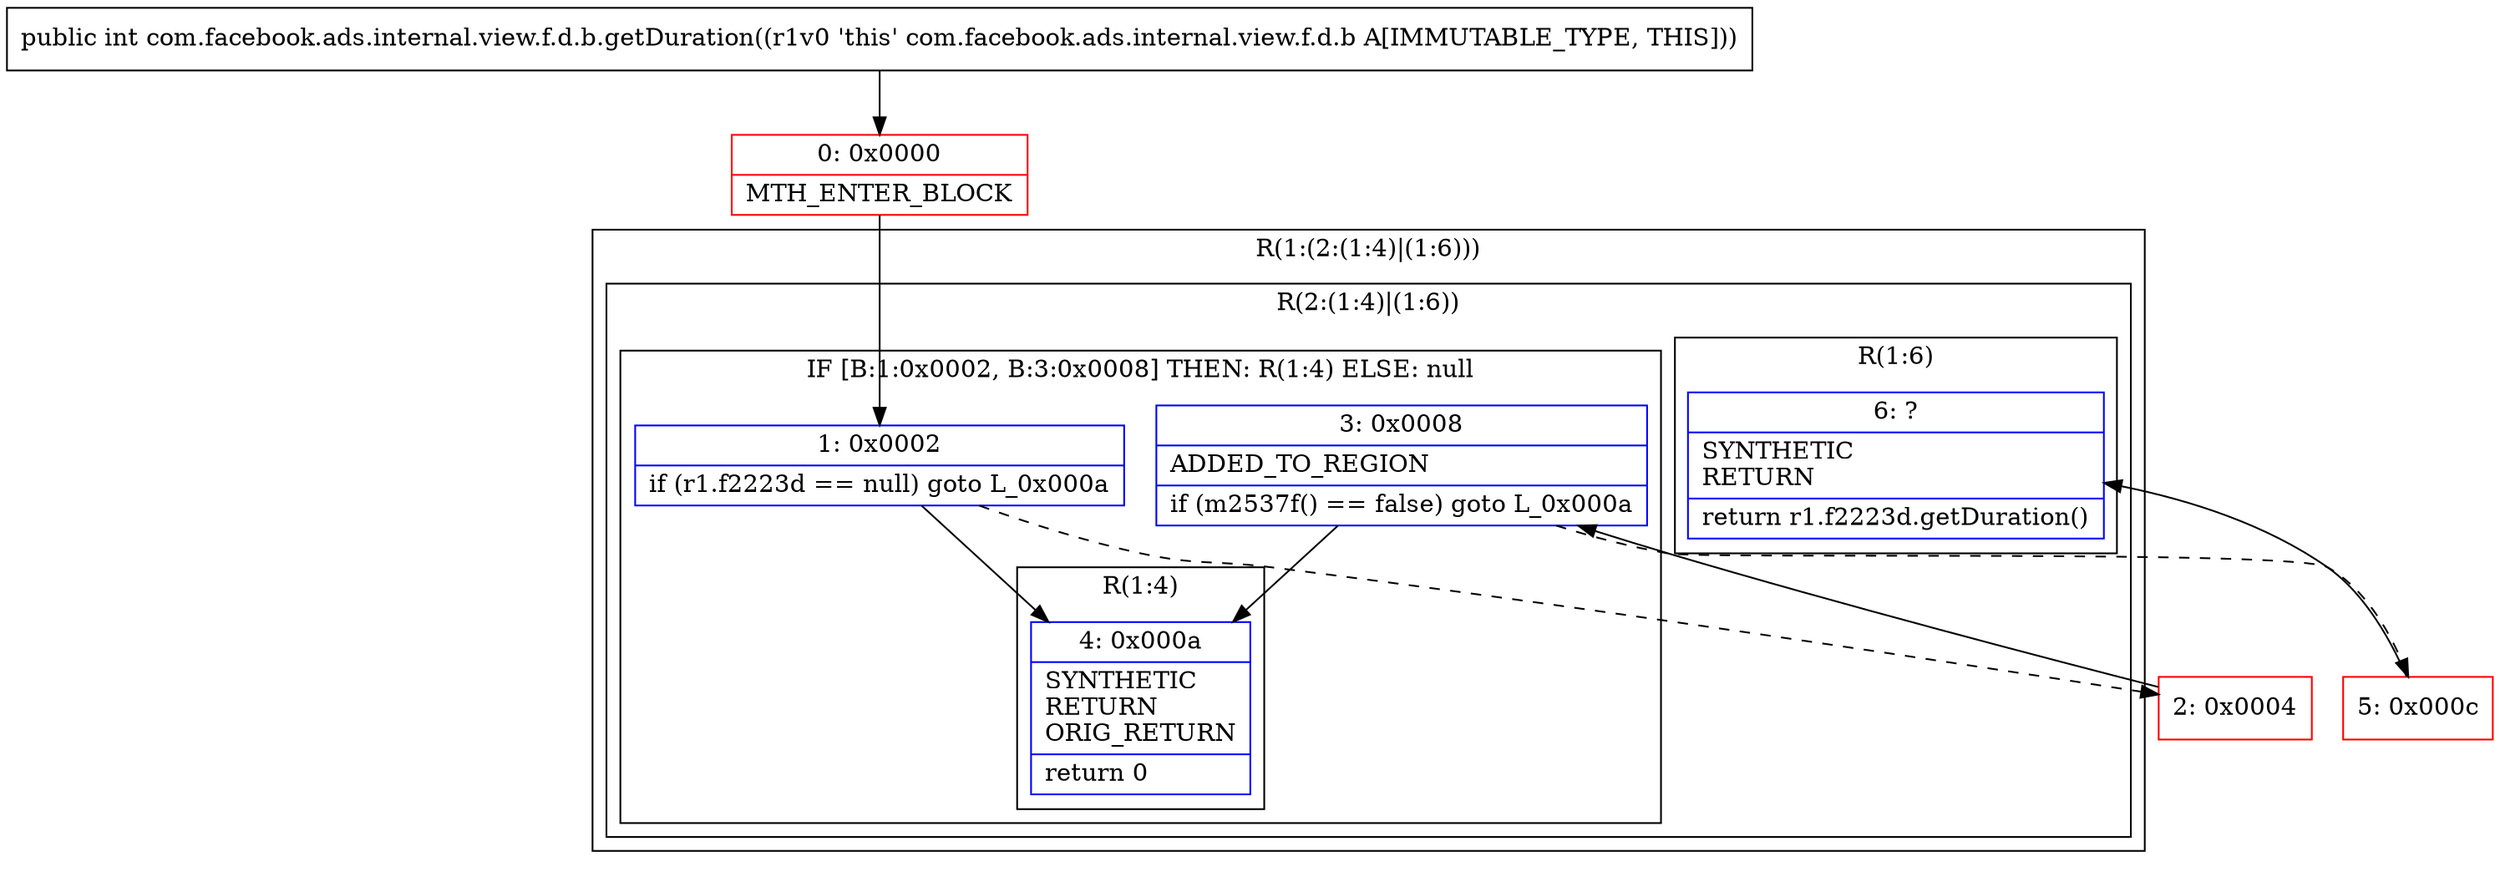 digraph "CFG forcom.facebook.ads.internal.view.f.d.b.getDuration()I" {
subgraph cluster_Region_891648752 {
label = "R(1:(2:(1:4)|(1:6)))";
node [shape=record,color=blue];
subgraph cluster_Region_1104760324 {
label = "R(2:(1:4)|(1:6))";
node [shape=record,color=blue];
subgraph cluster_IfRegion_1174882293 {
label = "IF [B:1:0x0002, B:3:0x0008] THEN: R(1:4) ELSE: null";
node [shape=record,color=blue];
Node_1 [shape=record,label="{1\:\ 0x0002|if (r1.f2223d == null) goto L_0x000a\l}"];
Node_3 [shape=record,label="{3\:\ 0x0008|ADDED_TO_REGION\l|if (m2537f() == false) goto L_0x000a\l}"];
subgraph cluster_Region_2131469516 {
label = "R(1:4)";
node [shape=record,color=blue];
Node_4 [shape=record,label="{4\:\ 0x000a|SYNTHETIC\lRETURN\lORIG_RETURN\l|return 0\l}"];
}
}
subgraph cluster_Region_1642574631 {
label = "R(1:6)";
node [shape=record,color=blue];
Node_6 [shape=record,label="{6\:\ ?|SYNTHETIC\lRETURN\l|return r1.f2223d.getDuration()\l}"];
}
}
}
Node_0 [shape=record,color=red,label="{0\:\ 0x0000|MTH_ENTER_BLOCK\l}"];
Node_2 [shape=record,color=red,label="{2\:\ 0x0004}"];
Node_5 [shape=record,color=red,label="{5\:\ 0x000c}"];
MethodNode[shape=record,label="{public int com.facebook.ads.internal.view.f.d.b.getDuration((r1v0 'this' com.facebook.ads.internal.view.f.d.b A[IMMUTABLE_TYPE, THIS])) }"];
MethodNode -> Node_0;
Node_1 -> Node_2[style=dashed];
Node_1 -> Node_4;
Node_3 -> Node_4;
Node_3 -> Node_5[style=dashed];
Node_0 -> Node_1;
Node_2 -> Node_3;
Node_5 -> Node_6;
}


